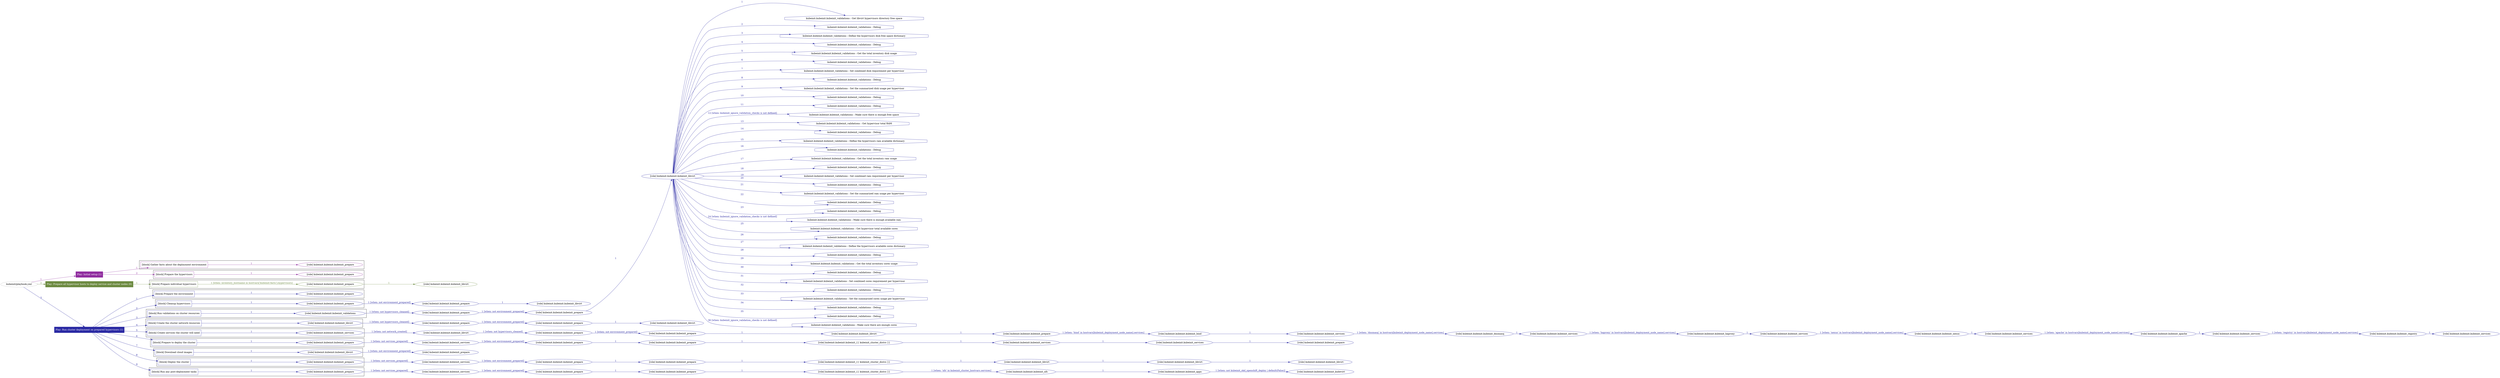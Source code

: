 digraph {
	graph [concentrate=true ordering=in rankdir=LR ratio=fill]
	edge [esep=5 sep=10]
	"kubeinit/playbook.yml" [id=root_node style=dotted]
	play_ddbe22f4 [label="Play: Initial setup (1)" color="#902d9f" fontcolor="#ffffff" id=play_ddbe22f4 shape=box style=filled tooltip=localhost]
	"kubeinit/playbook.yml" -> play_ddbe22f4 [label="1 " color="#902d9f" fontcolor="#902d9f" id=edge_c5a39435 labeltooltip="1 " tooltip="1 "]
	subgraph "kubeinit.kubeinit.kubeinit_prepare" {
		role_0479d3e9 [label="[role] kubeinit.kubeinit.kubeinit_prepare" color="#902d9f" id=role_0479d3e9 tooltip="kubeinit.kubeinit.kubeinit_prepare"]
	}
	subgraph "kubeinit.kubeinit.kubeinit_prepare" {
		role_c4d986cc [label="[role] kubeinit.kubeinit.kubeinit_prepare" color="#902d9f" id=role_c4d986cc tooltip="kubeinit.kubeinit.kubeinit_prepare"]
	}
	subgraph "Play: Initial setup (1)" {
		play_ddbe22f4 -> block_c013faeb [label=1 color="#902d9f" fontcolor="#902d9f" id=edge_ac11f142 labeltooltip=1 tooltip=1]
		subgraph cluster_block_c013faeb {
			block_c013faeb [label="[block] Gather facts about the deployment environment" color="#902d9f" id=block_c013faeb labeltooltip="Gather facts about the deployment environment" shape=box tooltip="Gather facts about the deployment environment"]
			block_c013faeb -> role_0479d3e9 [label="1 " color="#902d9f" fontcolor="#902d9f" id=edge_1fbe3978 labeltooltip="1 " tooltip="1 "]
		}
		play_ddbe22f4 -> block_fbc40815 [label=2 color="#902d9f" fontcolor="#902d9f" id=edge_ac7e61ac labeltooltip=2 tooltip=2]
		subgraph cluster_block_fbc40815 {
			block_fbc40815 [label="[block] Prepare the hypervisors" color="#902d9f" id=block_fbc40815 labeltooltip="Prepare the hypervisors" shape=box tooltip="Prepare the hypervisors"]
			block_fbc40815 -> role_c4d986cc [label="1 " color="#902d9f" fontcolor="#902d9f" id=edge_9887bf86 labeltooltip="1 " tooltip="1 "]
		}
	}
	play_37e011f8 [label="Play: Prepare all hypervisor hosts to deploy service and cluster nodes (0)" color="#6d8b41" fontcolor="#ffffff" id=play_37e011f8 shape=box style=filled tooltip="Play: Prepare all hypervisor hosts to deploy service and cluster nodes (0)"]
	"kubeinit/playbook.yml" -> play_37e011f8 [label="2 " color="#6d8b41" fontcolor="#6d8b41" id=edge_683810b8 labeltooltip="2 " tooltip="2 "]
	subgraph "kubeinit.kubeinit.kubeinit_libvirt" {
		role_4d0bcd9e [label="[role] kubeinit.kubeinit.kubeinit_libvirt" color="#6d8b41" id=role_4d0bcd9e tooltip="kubeinit.kubeinit.kubeinit_libvirt"]
	}
	subgraph "kubeinit.kubeinit.kubeinit_prepare" {
		role_94356545 [label="[role] kubeinit.kubeinit.kubeinit_prepare" color="#6d8b41" id=role_94356545 tooltip="kubeinit.kubeinit.kubeinit_prepare"]
		role_94356545 -> role_4d0bcd9e [label="1 " color="#6d8b41" fontcolor="#6d8b41" id=edge_468c1840 labeltooltip="1 " tooltip="1 "]
	}
	subgraph "Play: Prepare all hypervisor hosts to deploy service and cluster nodes (0)" {
		play_37e011f8 -> block_dc275b35 [label=1 color="#6d8b41" fontcolor="#6d8b41" id=edge_861cfb4d labeltooltip=1 tooltip=1]
		subgraph cluster_block_dc275b35 {
			block_dc275b35 [label="[block] Prepare individual hypervisors" color="#6d8b41" id=block_dc275b35 labeltooltip="Prepare individual hypervisors" shape=box tooltip="Prepare individual hypervisors"]
			block_dc275b35 -> role_94356545 [label="1 [when: inventory_hostname in hostvars['kubeinit-facts'].hypervisors]" color="#6d8b41" fontcolor="#6d8b41" id=edge_987e709e labeltooltip="1 [when: inventory_hostname in hostvars['kubeinit-facts'].hypervisors]" tooltip="1 [when: inventory_hostname in hostvars['kubeinit-facts'].hypervisors]"]
		}
	}
	play_f1387b6e [label="Play: Run cluster deployment on prepared hypervisors (1)" color="#2a29a3" fontcolor="#ffffff" id=play_f1387b6e shape=box style=filled tooltip=localhost]
	"kubeinit/playbook.yml" -> play_f1387b6e [label="3 " color="#2a29a3" fontcolor="#2a29a3" id=edge_3090c2a5 labeltooltip="3 " tooltip="3 "]
	subgraph "kubeinit.kubeinit.kubeinit_prepare" {
		role_366495df [label="[role] kubeinit.kubeinit.kubeinit_prepare" color="#2a29a3" id=role_366495df tooltip="kubeinit.kubeinit.kubeinit_prepare"]
	}
	subgraph "kubeinit.kubeinit.kubeinit_libvirt" {
		role_ade267cf [label="[role] kubeinit.kubeinit.kubeinit_libvirt" color="#2a29a3" id=role_ade267cf tooltip="kubeinit.kubeinit.kubeinit_libvirt"]
	}
	subgraph "kubeinit.kubeinit.kubeinit_prepare" {
		role_a7afc7a7 [label="[role] kubeinit.kubeinit.kubeinit_prepare" color="#2a29a3" id=role_a7afc7a7 tooltip="kubeinit.kubeinit.kubeinit_prepare"]
		role_a7afc7a7 -> role_ade267cf [label="1 " color="#2a29a3" fontcolor="#2a29a3" id=edge_65d27a53 labeltooltip="1 " tooltip="1 "]
	}
	subgraph "kubeinit.kubeinit.kubeinit_prepare" {
		role_61ed9ade [label="[role] kubeinit.kubeinit.kubeinit_prepare" color="#2a29a3" id=role_61ed9ade tooltip="kubeinit.kubeinit.kubeinit_prepare"]
		role_61ed9ade -> role_a7afc7a7 [label="1 [when: not environment_prepared]" color="#2a29a3" fontcolor="#2a29a3" id=edge_d7325128 labeltooltip="1 [when: not environment_prepared]" tooltip="1 [when: not environment_prepared]"]
	}
	subgraph "kubeinit.kubeinit.kubeinit_libvirt" {
		role_1c1e9a91 [label="[role] kubeinit.kubeinit.kubeinit_libvirt" color="#2a29a3" id=role_1c1e9a91 tooltip="kubeinit.kubeinit.kubeinit_libvirt"]
		task_7f988967 [label="kubeinit.kubeinit.kubeinit_validations : Get libvirt hypervisors directory free space" color="#2a29a3" id=task_7f988967 shape=octagon tooltip="kubeinit.kubeinit.kubeinit_validations : Get libvirt hypervisors directory free space"]
		role_1c1e9a91 -> task_7f988967 [label="1 " color="#2a29a3" fontcolor="#2a29a3" id=edge_9ca8d948 labeltooltip="1 " tooltip="1 "]
		task_9e322399 [label="kubeinit.kubeinit.kubeinit_validations : Debug" color="#2a29a3" id=task_9e322399 shape=octagon tooltip="kubeinit.kubeinit.kubeinit_validations : Debug"]
		role_1c1e9a91 -> task_9e322399 [label="2 " color="#2a29a3" fontcolor="#2a29a3" id=edge_43e54308 labeltooltip="2 " tooltip="2 "]
		task_de2b9370 [label="kubeinit.kubeinit.kubeinit_validations : Define the hypervisors disk free space dictionary" color="#2a29a3" id=task_de2b9370 shape=octagon tooltip="kubeinit.kubeinit.kubeinit_validations : Define the hypervisors disk free space dictionary"]
		role_1c1e9a91 -> task_de2b9370 [label="3 " color="#2a29a3" fontcolor="#2a29a3" id=edge_5f70d30f labeltooltip="3 " tooltip="3 "]
		task_0339a8d9 [label="kubeinit.kubeinit.kubeinit_validations : Debug" color="#2a29a3" id=task_0339a8d9 shape=octagon tooltip="kubeinit.kubeinit.kubeinit_validations : Debug"]
		role_1c1e9a91 -> task_0339a8d9 [label="4 " color="#2a29a3" fontcolor="#2a29a3" id=edge_e6118523 labeltooltip="4 " tooltip="4 "]
		task_6cfe7169 [label="kubeinit.kubeinit.kubeinit_validations : Get the total inventory disk usage" color="#2a29a3" id=task_6cfe7169 shape=octagon tooltip="kubeinit.kubeinit.kubeinit_validations : Get the total inventory disk usage"]
		role_1c1e9a91 -> task_6cfe7169 [label="5 " color="#2a29a3" fontcolor="#2a29a3" id=edge_30756e52 labeltooltip="5 " tooltip="5 "]
		task_e2ac15f9 [label="kubeinit.kubeinit.kubeinit_validations : Debug" color="#2a29a3" id=task_e2ac15f9 shape=octagon tooltip="kubeinit.kubeinit.kubeinit_validations : Debug"]
		role_1c1e9a91 -> task_e2ac15f9 [label="6 " color="#2a29a3" fontcolor="#2a29a3" id=edge_024ee41d labeltooltip="6 " tooltip="6 "]
		task_faff5f49 [label="kubeinit.kubeinit.kubeinit_validations : Set combined disk requirement per hypervisor" color="#2a29a3" id=task_faff5f49 shape=octagon tooltip="kubeinit.kubeinit.kubeinit_validations : Set combined disk requirement per hypervisor"]
		role_1c1e9a91 -> task_faff5f49 [label="7 " color="#2a29a3" fontcolor="#2a29a3" id=edge_bca384f0 labeltooltip="7 " tooltip="7 "]
		task_6dade38f [label="kubeinit.kubeinit.kubeinit_validations : Debug" color="#2a29a3" id=task_6dade38f shape=octagon tooltip="kubeinit.kubeinit.kubeinit_validations : Debug"]
		role_1c1e9a91 -> task_6dade38f [label="8 " color="#2a29a3" fontcolor="#2a29a3" id=edge_0ebc4649 labeltooltip="8 " tooltip="8 "]
		task_55be687b [label="kubeinit.kubeinit.kubeinit_validations : Set the summarized disk usage per hypervisor" color="#2a29a3" id=task_55be687b shape=octagon tooltip="kubeinit.kubeinit.kubeinit_validations : Set the summarized disk usage per hypervisor"]
		role_1c1e9a91 -> task_55be687b [label="9 " color="#2a29a3" fontcolor="#2a29a3" id=edge_b8b1772e labeltooltip="9 " tooltip="9 "]
		task_5c1861e9 [label="kubeinit.kubeinit.kubeinit_validations : Debug" color="#2a29a3" id=task_5c1861e9 shape=octagon tooltip="kubeinit.kubeinit.kubeinit_validations : Debug"]
		role_1c1e9a91 -> task_5c1861e9 [label="10 " color="#2a29a3" fontcolor="#2a29a3" id=edge_feada174 labeltooltip="10 " tooltip="10 "]
		task_fd49d936 [label="kubeinit.kubeinit.kubeinit_validations : Debug" color="#2a29a3" id=task_fd49d936 shape=octagon tooltip="kubeinit.kubeinit.kubeinit_validations : Debug"]
		role_1c1e9a91 -> task_fd49d936 [label="11 " color="#2a29a3" fontcolor="#2a29a3" id=edge_03d86c32 labeltooltip="11 " tooltip="11 "]
		task_ff5e4a8d [label="kubeinit.kubeinit.kubeinit_validations : Make sure there is enough free space" color="#2a29a3" id=task_ff5e4a8d shape=octagon tooltip="kubeinit.kubeinit.kubeinit_validations : Make sure there is enough free space"]
		role_1c1e9a91 -> task_ff5e4a8d [label="12 [when: kubeinit_ignore_validation_checks is not defined]" color="#2a29a3" fontcolor="#2a29a3" id=edge_9e85650f labeltooltip="12 [when: kubeinit_ignore_validation_checks is not defined]" tooltip="12 [when: kubeinit_ignore_validation_checks is not defined]"]
		task_58afba66 [label="kubeinit.kubeinit.kubeinit_validations : Get hypervisor total RAM" color="#2a29a3" id=task_58afba66 shape=octagon tooltip="kubeinit.kubeinit.kubeinit_validations : Get hypervisor total RAM"]
		role_1c1e9a91 -> task_58afba66 [label="13 " color="#2a29a3" fontcolor="#2a29a3" id=edge_b0e7c3bf labeltooltip="13 " tooltip="13 "]
		task_5a729ca9 [label="kubeinit.kubeinit.kubeinit_validations : Debug" color="#2a29a3" id=task_5a729ca9 shape=octagon tooltip="kubeinit.kubeinit.kubeinit_validations : Debug"]
		role_1c1e9a91 -> task_5a729ca9 [label="14 " color="#2a29a3" fontcolor="#2a29a3" id=edge_3109954f labeltooltip="14 " tooltip="14 "]
		task_f33813ac [label="kubeinit.kubeinit.kubeinit_validations : Define the hypervisors ram available dictionary" color="#2a29a3" id=task_f33813ac shape=octagon tooltip="kubeinit.kubeinit.kubeinit_validations : Define the hypervisors ram available dictionary"]
		role_1c1e9a91 -> task_f33813ac [label="15 " color="#2a29a3" fontcolor="#2a29a3" id=edge_36015da5 labeltooltip="15 " tooltip="15 "]
		task_f880e27d [label="kubeinit.kubeinit.kubeinit_validations : Debug" color="#2a29a3" id=task_f880e27d shape=octagon tooltip="kubeinit.kubeinit.kubeinit_validations : Debug"]
		role_1c1e9a91 -> task_f880e27d [label="16 " color="#2a29a3" fontcolor="#2a29a3" id=edge_38c93e79 labeltooltip="16 " tooltip="16 "]
		task_2e03a91e [label="kubeinit.kubeinit.kubeinit_validations : Get the total inventory ram usage" color="#2a29a3" id=task_2e03a91e shape=octagon tooltip="kubeinit.kubeinit.kubeinit_validations : Get the total inventory ram usage"]
		role_1c1e9a91 -> task_2e03a91e [label="17 " color="#2a29a3" fontcolor="#2a29a3" id=edge_86b529bf labeltooltip="17 " tooltip="17 "]
		task_aa54a0e0 [label="kubeinit.kubeinit.kubeinit_validations : Debug" color="#2a29a3" id=task_aa54a0e0 shape=octagon tooltip="kubeinit.kubeinit.kubeinit_validations : Debug"]
		role_1c1e9a91 -> task_aa54a0e0 [label="18 " color="#2a29a3" fontcolor="#2a29a3" id=edge_f9ddfa47 labeltooltip="18 " tooltip="18 "]
		task_21aee821 [label="kubeinit.kubeinit.kubeinit_validations : Set combined ram requirement per hypervisor" color="#2a29a3" id=task_21aee821 shape=octagon tooltip="kubeinit.kubeinit.kubeinit_validations : Set combined ram requirement per hypervisor"]
		role_1c1e9a91 -> task_21aee821 [label="19 " color="#2a29a3" fontcolor="#2a29a3" id=edge_de8706fe labeltooltip="19 " tooltip="19 "]
		task_c5a2e42f [label="kubeinit.kubeinit.kubeinit_validations : Debug" color="#2a29a3" id=task_c5a2e42f shape=octagon tooltip="kubeinit.kubeinit.kubeinit_validations : Debug"]
		role_1c1e9a91 -> task_c5a2e42f [label="20 " color="#2a29a3" fontcolor="#2a29a3" id=edge_dfda0ad1 labeltooltip="20 " tooltip="20 "]
		task_2a03f81b [label="kubeinit.kubeinit.kubeinit_validations : Set the summarized ram usage per hypervisor" color="#2a29a3" id=task_2a03f81b shape=octagon tooltip="kubeinit.kubeinit.kubeinit_validations : Set the summarized ram usage per hypervisor"]
		role_1c1e9a91 -> task_2a03f81b [label="21 " color="#2a29a3" fontcolor="#2a29a3" id=edge_24bbebda labeltooltip="21 " tooltip="21 "]
		task_aa5f52c8 [label="kubeinit.kubeinit.kubeinit_validations : Debug" color="#2a29a3" id=task_aa5f52c8 shape=octagon tooltip="kubeinit.kubeinit.kubeinit_validations : Debug"]
		role_1c1e9a91 -> task_aa5f52c8 [label="22 " color="#2a29a3" fontcolor="#2a29a3" id=edge_0a4ffb90 labeltooltip="22 " tooltip="22 "]
		task_b4bbb747 [label="kubeinit.kubeinit.kubeinit_validations : Debug" color="#2a29a3" id=task_b4bbb747 shape=octagon tooltip="kubeinit.kubeinit.kubeinit_validations : Debug"]
		role_1c1e9a91 -> task_b4bbb747 [label="23 " color="#2a29a3" fontcolor="#2a29a3" id=edge_032ab383 labeltooltip="23 " tooltip="23 "]
		task_e523d729 [label="kubeinit.kubeinit.kubeinit_validations : Make sure there is enough available ram" color="#2a29a3" id=task_e523d729 shape=octagon tooltip="kubeinit.kubeinit.kubeinit_validations : Make sure there is enough available ram"]
		role_1c1e9a91 -> task_e523d729 [label="24 [when: kubeinit_ignore_validation_checks is not defined]" color="#2a29a3" fontcolor="#2a29a3" id=edge_a3c2375a labeltooltip="24 [when: kubeinit_ignore_validation_checks is not defined]" tooltip="24 [when: kubeinit_ignore_validation_checks is not defined]"]
		task_be08e537 [label="kubeinit.kubeinit.kubeinit_validations : Get hypervisor total available cores" color="#2a29a3" id=task_be08e537 shape=octagon tooltip="kubeinit.kubeinit.kubeinit_validations : Get hypervisor total available cores"]
		role_1c1e9a91 -> task_be08e537 [label="25 " color="#2a29a3" fontcolor="#2a29a3" id=edge_587d29bf labeltooltip="25 " tooltip="25 "]
		task_623e92d9 [label="kubeinit.kubeinit.kubeinit_validations : Debug" color="#2a29a3" id=task_623e92d9 shape=octagon tooltip="kubeinit.kubeinit.kubeinit_validations : Debug"]
		role_1c1e9a91 -> task_623e92d9 [label="26 " color="#2a29a3" fontcolor="#2a29a3" id=edge_f60770ba labeltooltip="26 " tooltip="26 "]
		task_131af2c5 [label="kubeinit.kubeinit.kubeinit_validations : Define the hypervisors available cores dictionary" color="#2a29a3" id=task_131af2c5 shape=octagon tooltip="kubeinit.kubeinit.kubeinit_validations : Define the hypervisors available cores dictionary"]
		role_1c1e9a91 -> task_131af2c5 [label="27 " color="#2a29a3" fontcolor="#2a29a3" id=edge_282783aa labeltooltip="27 " tooltip="27 "]
		task_3a13d4a2 [label="kubeinit.kubeinit.kubeinit_validations : Debug" color="#2a29a3" id=task_3a13d4a2 shape=octagon tooltip="kubeinit.kubeinit.kubeinit_validations : Debug"]
		role_1c1e9a91 -> task_3a13d4a2 [label="28 " color="#2a29a3" fontcolor="#2a29a3" id=edge_15bfa58b labeltooltip="28 " tooltip="28 "]
		task_b6d18d4c [label="kubeinit.kubeinit.kubeinit_validations : Get the total inventory cores usage" color="#2a29a3" id=task_b6d18d4c shape=octagon tooltip="kubeinit.kubeinit.kubeinit_validations : Get the total inventory cores usage"]
		role_1c1e9a91 -> task_b6d18d4c [label="29 " color="#2a29a3" fontcolor="#2a29a3" id=edge_372de2a5 labeltooltip="29 " tooltip="29 "]
		task_85b02ccd [label="kubeinit.kubeinit.kubeinit_validations : Debug" color="#2a29a3" id=task_85b02ccd shape=octagon tooltip="kubeinit.kubeinit.kubeinit_validations : Debug"]
		role_1c1e9a91 -> task_85b02ccd [label="30 " color="#2a29a3" fontcolor="#2a29a3" id=edge_ad6c5f75 labeltooltip="30 " tooltip="30 "]
		task_14682d14 [label="kubeinit.kubeinit.kubeinit_validations : Set combined cores requirement per hypervisor" color="#2a29a3" id=task_14682d14 shape=octagon tooltip="kubeinit.kubeinit.kubeinit_validations : Set combined cores requirement per hypervisor"]
		role_1c1e9a91 -> task_14682d14 [label="31 " color="#2a29a3" fontcolor="#2a29a3" id=edge_83aff54d labeltooltip="31 " tooltip="31 "]
		task_8813bfb6 [label="kubeinit.kubeinit.kubeinit_validations : Debug" color="#2a29a3" id=task_8813bfb6 shape=octagon tooltip="kubeinit.kubeinit.kubeinit_validations : Debug"]
		role_1c1e9a91 -> task_8813bfb6 [label="32 " color="#2a29a3" fontcolor="#2a29a3" id=edge_336e2828 labeltooltip="32 " tooltip="32 "]
		task_274c426c [label="kubeinit.kubeinit.kubeinit_validations : Set the summarized cores usage per hypervisor" color="#2a29a3" id=task_274c426c shape=octagon tooltip="kubeinit.kubeinit.kubeinit_validations : Set the summarized cores usage per hypervisor"]
		role_1c1e9a91 -> task_274c426c [label="33 " color="#2a29a3" fontcolor="#2a29a3" id=edge_a80982f5 labeltooltip="33 " tooltip="33 "]
		task_89d3211b [label="kubeinit.kubeinit.kubeinit_validations : Debug" color="#2a29a3" id=task_89d3211b shape=octagon tooltip="kubeinit.kubeinit.kubeinit_validations : Debug"]
		role_1c1e9a91 -> task_89d3211b [label="34 " color="#2a29a3" fontcolor="#2a29a3" id=edge_712e9d81 labeltooltip="34 " tooltip="34 "]
		task_6d33d2ac [label="kubeinit.kubeinit.kubeinit_validations : Debug" color="#2a29a3" id=task_6d33d2ac shape=octagon tooltip="kubeinit.kubeinit.kubeinit_validations : Debug"]
		role_1c1e9a91 -> task_6d33d2ac [label="35 " color="#2a29a3" fontcolor="#2a29a3" id=edge_9027a664 labeltooltip="35 " tooltip="35 "]
		task_c940480d [label="kubeinit.kubeinit.kubeinit_validations : Make sure there are enough cores" color="#2a29a3" id=task_c940480d shape=octagon tooltip="kubeinit.kubeinit.kubeinit_validations : Make sure there are enough cores"]
		role_1c1e9a91 -> task_c940480d [label="36 [when: kubeinit_ignore_validation_checks is not defined]" color="#2a29a3" fontcolor="#2a29a3" id=edge_90b893b0 labeltooltip="36 [when: kubeinit_ignore_validation_checks is not defined]" tooltip="36 [when: kubeinit_ignore_validation_checks is not defined]"]
	}
	subgraph "kubeinit.kubeinit.kubeinit_prepare" {
		role_862d461f [label="[role] kubeinit.kubeinit.kubeinit_prepare" color="#2a29a3" id=role_862d461f tooltip="kubeinit.kubeinit.kubeinit_prepare"]
		role_862d461f -> role_1c1e9a91 [label="1 " color="#2a29a3" fontcolor="#2a29a3" id=edge_e92dc633 labeltooltip="1 " tooltip="1 "]
	}
	subgraph "kubeinit.kubeinit.kubeinit_prepare" {
		role_3f611ffd [label="[role] kubeinit.kubeinit.kubeinit_prepare" color="#2a29a3" id=role_3f611ffd tooltip="kubeinit.kubeinit.kubeinit_prepare"]
		role_3f611ffd -> role_862d461f [label="1 [when: not environment_prepared]" color="#2a29a3" fontcolor="#2a29a3" id=edge_72df71eb labeltooltip="1 [when: not environment_prepared]" tooltip="1 [when: not environment_prepared]"]
	}
	subgraph "kubeinit.kubeinit.kubeinit_validations" {
		role_c73a8d34 [label="[role] kubeinit.kubeinit.kubeinit_validations" color="#2a29a3" id=role_c73a8d34 tooltip="kubeinit.kubeinit.kubeinit_validations"]
		role_c73a8d34 -> role_3f611ffd [label="1 [when: not hypervisors_cleaned]" color="#2a29a3" fontcolor="#2a29a3" id=edge_04b6d284 labeltooltip="1 [when: not hypervisors_cleaned]" tooltip="1 [when: not hypervisors_cleaned]"]
	}
	subgraph "kubeinit.kubeinit.kubeinit_libvirt" {
		role_3d9e0ca1 [label="[role] kubeinit.kubeinit.kubeinit_libvirt" color="#2a29a3" id=role_3d9e0ca1 tooltip="kubeinit.kubeinit.kubeinit_libvirt"]
	}
	subgraph "kubeinit.kubeinit.kubeinit_prepare" {
		role_d2b9ba0b [label="[role] kubeinit.kubeinit.kubeinit_prepare" color="#2a29a3" id=role_d2b9ba0b tooltip="kubeinit.kubeinit.kubeinit_prepare"]
		role_d2b9ba0b -> role_3d9e0ca1 [label="1 " color="#2a29a3" fontcolor="#2a29a3" id=edge_c70dd0ab labeltooltip="1 " tooltip="1 "]
	}
	subgraph "kubeinit.kubeinit.kubeinit_prepare" {
		role_cf433338 [label="[role] kubeinit.kubeinit.kubeinit_prepare" color="#2a29a3" id=role_cf433338 tooltip="kubeinit.kubeinit.kubeinit_prepare"]
		role_cf433338 -> role_d2b9ba0b [label="1 [when: not environment_prepared]" color="#2a29a3" fontcolor="#2a29a3" id=edge_0a547463 labeltooltip="1 [when: not environment_prepared]" tooltip="1 [when: not environment_prepared]"]
	}
	subgraph "kubeinit.kubeinit.kubeinit_libvirt" {
		role_d411a5e6 [label="[role] kubeinit.kubeinit.kubeinit_libvirt" color="#2a29a3" id=role_d411a5e6 tooltip="kubeinit.kubeinit.kubeinit_libvirt"]
		role_d411a5e6 -> role_cf433338 [label="1 [when: not hypervisors_cleaned]" color="#2a29a3" fontcolor="#2a29a3" id=edge_ff9cde55 labeltooltip="1 [when: not hypervisors_cleaned]" tooltip="1 [when: not hypervisors_cleaned]"]
	}
	subgraph "kubeinit.kubeinit.kubeinit_services" {
		role_d32c1d4f [label="[role] kubeinit.kubeinit.kubeinit_services" color="#2a29a3" id=role_d32c1d4f tooltip="kubeinit.kubeinit.kubeinit_services"]
	}
	subgraph "kubeinit.kubeinit.kubeinit_registry" {
		role_33a558f2 [label="[role] kubeinit.kubeinit.kubeinit_registry" color="#2a29a3" id=role_33a558f2 tooltip="kubeinit.kubeinit.kubeinit_registry"]
		role_33a558f2 -> role_d32c1d4f [label="1 " color="#2a29a3" fontcolor="#2a29a3" id=edge_dae81e85 labeltooltip="1 " tooltip="1 "]
	}
	subgraph "kubeinit.kubeinit.kubeinit_services" {
		role_ea9916c0 [label="[role] kubeinit.kubeinit.kubeinit_services" color="#2a29a3" id=role_ea9916c0 tooltip="kubeinit.kubeinit.kubeinit_services"]
		role_ea9916c0 -> role_33a558f2 [label="1 [when: 'registry' in hostvars[kubeinit_deployment_node_name].services]" color="#2a29a3" fontcolor="#2a29a3" id=edge_13366327 labeltooltip="1 [when: 'registry' in hostvars[kubeinit_deployment_node_name].services]" tooltip="1 [when: 'registry' in hostvars[kubeinit_deployment_node_name].services]"]
	}
	subgraph "kubeinit.kubeinit.kubeinit_apache" {
		role_1ba6becd [label="[role] kubeinit.kubeinit.kubeinit_apache" color="#2a29a3" id=role_1ba6becd tooltip="kubeinit.kubeinit.kubeinit_apache"]
		role_1ba6becd -> role_ea9916c0 [label="1 " color="#2a29a3" fontcolor="#2a29a3" id=edge_5c43493b labeltooltip="1 " tooltip="1 "]
	}
	subgraph "kubeinit.kubeinit.kubeinit_services" {
		role_8192bbb2 [label="[role] kubeinit.kubeinit.kubeinit_services" color="#2a29a3" id=role_8192bbb2 tooltip="kubeinit.kubeinit.kubeinit_services"]
		role_8192bbb2 -> role_1ba6becd [label="1 [when: 'apache' in hostvars[kubeinit_deployment_node_name].services]" color="#2a29a3" fontcolor="#2a29a3" id=edge_99341863 labeltooltip="1 [when: 'apache' in hostvars[kubeinit_deployment_node_name].services]" tooltip="1 [when: 'apache' in hostvars[kubeinit_deployment_node_name].services]"]
	}
	subgraph "kubeinit.kubeinit.kubeinit_nexus" {
		role_d87d693f [label="[role] kubeinit.kubeinit.kubeinit_nexus" color="#2a29a3" id=role_d87d693f tooltip="kubeinit.kubeinit.kubeinit_nexus"]
		role_d87d693f -> role_8192bbb2 [label="1 " color="#2a29a3" fontcolor="#2a29a3" id=edge_661e5911 labeltooltip="1 " tooltip="1 "]
	}
	subgraph "kubeinit.kubeinit.kubeinit_services" {
		role_07873f51 [label="[role] kubeinit.kubeinit.kubeinit_services" color="#2a29a3" id=role_07873f51 tooltip="kubeinit.kubeinit.kubeinit_services"]
		role_07873f51 -> role_d87d693f [label="1 [when: 'nexus' in hostvars[kubeinit_deployment_node_name].services]" color="#2a29a3" fontcolor="#2a29a3" id=edge_ad26594f labeltooltip="1 [when: 'nexus' in hostvars[kubeinit_deployment_node_name].services]" tooltip="1 [when: 'nexus' in hostvars[kubeinit_deployment_node_name].services]"]
	}
	subgraph "kubeinit.kubeinit.kubeinit_haproxy" {
		role_8ced817b [label="[role] kubeinit.kubeinit.kubeinit_haproxy" color="#2a29a3" id=role_8ced817b tooltip="kubeinit.kubeinit.kubeinit_haproxy"]
		role_8ced817b -> role_07873f51 [label="1 " color="#2a29a3" fontcolor="#2a29a3" id=edge_d9100882 labeltooltip="1 " tooltip="1 "]
	}
	subgraph "kubeinit.kubeinit.kubeinit_services" {
		role_26174c1f [label="[role] kubeinit.kubeinit.kubeinit_services" color="#2a29a3" id=role_26174c1f tooltip="kubeinit.kubeinit.kubeinit_services"]
		role_26174c1f -> role_8ced817b [label="1 [when: 'haproxy' in hostvars[kubeinit_deployment_node_name].services]" color="#2a29a3" fontcolor="#2a29a3" id=edge_c2474a0f labeltooltip="1 [when: 'haproxy' in hostvars[kubeinit_deployment_node_name].services]" tooltip="1 [when: 'haproxy' in hostvars[kubeinit_deployment_node_name].services]"]
	}
	subgraph "kubeinit.kubeinit.kubeinit_dnsmasq" {
		role_468c4a04 [label="[role] kubeinit.kubeinit.kubeinit_dnsmasq" color="#2a29a3" id=role_468c4a04 tooltip="kubeinit.kubeinit.kubeinit_dnsmasq"]
		role_468c4a04 -> role_26174c1f [label="1 " color="#2a29a3" fontcolor="#2a29a3" id=edge_e44ab6a8 labeltooltip="1 " tooltip="1 "]
	}
	subgraph "kubeinit.kubeinit.kubeinit_services" {
		role_4d5f7644 [label="[role] kubeinit.kubeinit.kubeinit_services" color="#2a29a3" id=role_4d5f7644 tooltip="kubeinit.kubeinit.kubeinit_services"]
		role_4d5f7644 -> role_468c4a04 [label="1 [when: 'dnsmasq' in hostvars[kubeinit_deployment_node_name].services]" color="#2a29a3" fontcolor="#2a29a3" id=edge_91a33c47 labeltooltip="1 [when: 'dnsmasq' in hostvars[kubeinit_deployment_node_name].services]" tooltip="1 [when: 'dnsmasq' in hostvars[kubeinit_deployment_node_name].services]"]
	}
	subgraph "kubeinit.kubeinit.kubeinit_bind" {
		role_31656f1e [label="[role] kubeinit.kubeinit.kubeinit_bind" color="#2a29a3" id=role_31656f1e tooltip="kubeinit.kubeinit.kubeinit_bind"]
		role_31656f1e -> role_4d5f7644 [label="1 " color="#2a29a3" fontcolor="#2a29a3" id=edge_7d9bc9d2 labeltooltip="1 " tooltip="1 "]
	}
	subgraph "kubeinit.kubeinit.kubeinit_prepare" {
		role_0aa1f8da [label="[role] kubeinit.kubeinit.kubeinit_prepare" color="#2a29a3" id=role_0aa1f8da tooltip="kubeinit.kubeinit.kubeinit_prepare"]
		role_0aa1f8da -> role_31656f1e [label="1 [when: 'bind' in hostvars[kubeinit_deployment_node_name].services]" color="#2a29a3" fontcolor="#2a29a3" id=edge_4091fb48 labeltooltip="1 [when: 'bind' in hostvars[kubeinit_deployment_node_name].services]" tooltip="1 [when: 'bind' in hostvars[kubeinit_deployment_node_name].services]"]
	}
	subgraph "kubeinit.kubeinit.kubeinit_libvirt" {
		role_53f786e3 [label="[role] kubeinit.kubeinit.kubeinit_libvirt" color="#2a29a3" id=role_53f786e3 tooltip="kubeinit.kubeinit.kubeinit_libvirt"]
		role_53f786e3 -> role_0aa1f8da [label="1 " color="#2a29a3" fontcolor="#2a29a3" id=edge_175e0e8d labeltooltip="1 " tooltip="1 "]
	}
	subgraph "kubeinit.kubeinit.kubeinit_prepare" {
		role_ff422e5b [label="[role] kubeinit.kubeinit.kubeinit_prepare" color="#2a29a3" id=role_ff422e5b tooltip="kubeinit.kubeinit.kubeinit_prepare"]
		role_ff422e5b -> role_53f786e3 [label="1 " color="#2a29a3" fontcolor="#2a29a3" id=edge_6da0c1c6 labeltooltip="1 " tooltip="1 "]
	}
	subgraph "kubeinit.kubeinit.kubeinit_prepare" {
		role_01fbcccb [label="[role] kubeinit.kubeinit.kubeinit_prepare" color="#2a29a3" id=role_01fbcccb tooltip="kubeinit.kubeinit.kubeinit_prepare"]
		role_01fbcccb -> role_ff422e5b [label="1 [when: not environment_prepared]" color="#2a29a3" fontcolor="#2a29a3" id=edge_df75798f labeltooltip="1 [when: not environment_prepared]" tooltip="1 [when: not environment_prepared]"]
	}
	subgraph "kubeinit.kubeinit.kubeinit_libvirt" {
		role_a46b30e3 [label="[role] kubeinit.kubeinit.kubeinit_libvirt" color="#2a29a3" id=role_a46b30e3 tooltip="kubeinit.kubeinit.kubeinit_libvirt"]
		role_a46b30e3 -> role_01fbcccb [label="1 [when: not hypervisors_cleaned]" color="#2a29a3" fontcolor="#2a29a3" id=edge_a5914e2a labeltooltip="1 [when: not hypervisors_cleaned]" tooltip="1 [when: not hypervisors_cleaned]"]
	}
	subgraph "kubeinit.kubeinit.kubeinit_services" {
		role_cd6371e5 [label="[role] kubeinit.kubeinit.kubeinit_services" color="#2a29a3" id=role_cd6371e5 tooltip="kubeinit.kubeinit.kubeinit_services"]
		role_cd6371e5 -> role_a46b30e3 [label="1 [when: not network_created]" color="#2a29a3" fontcolor="#2a29a3" id=edge_4ac4c2b2 labeltooltip="1 [when: not network_created]" tooltip="1 [when: not network_created]"]
	}
	subgraph "kubeinit.kubeinit.kubeinit_prepare" {
		role_f775ef44 [label="[role] kubeinit.kubeinit.kubeinit_prepare" color="#2a29a3" id=role_f775ef44 tooltip="kubeinit.kubeinit.kubeinit_prepare"]
	}
	subgraph "kubeinit.kubeinit.kubeinit_services" {
		role_25aeaafa [label="[role] kubeinit.kubeinit.kubeinit_services" color="#2a29a3" id=role_25aeaafa tooltip="kubeinit.kubeinit.kubeinit_services"]
		role_25aeaafa -> role_f775ef44 [label="1 " color="#2a29a3" fontcolor="#2a29a3" id=edge_c401bb85 labeltooltip="1 " tooltip="1 "]
	}
	subgraph "kubeinit.kubeinit.kubeinit_services" {
		role_8c83838a [label="[role] kubeinit.kubeinit.kubeinit_services" color="#2a29a3" id=role_8c83838a tooltip="kubeinit.kubeinit.kubeinit_services"]
		role_8c83838a -> role_25aeaafa [label="1 " color="#2a29a3" fontcolor="#2a29a3" id=edge_9fca8d6b labeltooltip="1 " tooltip="1 "]
	}
	subgraph "kubeinit.kubeinit.kubeinit_{{ kubeinit_cluster_distro }}" {
		role_bdd00dbf [label="[role] kubeinit.kubeinit.kubeinit_{{ kubeinit_cluster_distro }}" color="#2a29a3" id=role_bdd00dbf tooltip="kubeinit.kubeinit.kubeinit_{{ kubeinit_cluster_distro }}"]
		role_bdd00dbf -> role_8c83838a [label="1 " color="#2a29a3" fontcolor="#2a29a3" id=edge_69e27c2b labeltooltip="1 " tooltip="1 "]
	}
	subgraph "kubeinit.kubeinit.kubeinit_prepare" {
		role_cfe6a14c [label="[role] kubeinit.kubeinit.kubeinit_prepare" color="#2a29a3" id=role_cfe6a14c tooltip="kubeinit.kubeinit.kubeinit_prepare"]
		role_cfe6a14c -> role_bdd00dbf [label="1 " color="#2a29a3" fontcolor="#2a29a3" id=edge_c353d6f2 labeltooltip="1 " tooltip="1 "]
	}
	subgraph "kubeinit.kubeinit.kubeinit_prepare" {
		role_819abc50 [label="[role] kubeinit.kubeinit.kubeinit_prepare" color="#2a29a3" id=role_819abc50 tooltip="kubeinit.kubeinit.kubeinit_prepare"]
		role_819abc50 -> role_cfe6a14c [label="1 " color="#2a29a3" fontcolor="#2a29a3" id=edge_7839e2ca labeltooltip="1 " tooltip="1 "]
	}
	subgraph "kubeinit.kubeinit.kubeinit_services" {
		role_ef5aad52 [label="[role] kubeinit.kubeinit.kubeinit_services" color="#2a29a3" id=role_ef5aad52 tooltip="kubeinit.kubeinit.kubeinit_services"]
		role_ef5aad52 -> role_819abc50 [label="1 [when: not environment_prepared]" color="#2a29a3" fontcolor="#2a29a3" id=edge_83b90a39 labeltooltip="1 [when: not environment_prepared]" tooltip="1 [when: not environment_prepared]"]
	}
	subgraph "kubeinit.kubeinit.kubeinit_prepare" {
		role_b29dd29e [label="[role] kubeinit.kubeinit.kubeinit_prepare" color="#2a29a3" id=role_b29dd29e tooltip="kubeinit.kubeinit.kubeinit_prepare"]
		role_b29dd29e -> role_ef5aad52 [label="1 [when: not services_prepared]" color="#2a29a3" fontcolor="#2a29a3" id=edge_15e7e8c6 labeltooltip="1 [when: not services_prepared]" tooltip="1 [when: not services_prepared]"]
	}
	subgraph "kubeinit.kubeinit.kubeinit_prepare" {
		role_762ebc99 [label="[role] kubeinit.kubeinit.kubeinit_prepare" color="#2a29a3" id=role_762ebc99 tooltip="kubeinit.kubeinit.kubeinit_prepare"]
	}
	subgraph "kubeinit.kubeinit.kubeinit_libvirt" {
		role_e648ea48 [label="[role] kubeinit.kubeinit.kubeinit_libvirt" color="#2a29a3" id=role_e648ea48 tooltip="kubeinit.kubeinit.kubeinit_libvirt"]
		role_e648ea48 -> role_762ebc99 [label="1 [when: not environment_prepared]" color="#2a29a3" fontcolor="#2a29a3" id=edge_aa988d83 labeltooltip="1 [when: not environment_prepared]" tooltip="1 [when: not environment_prepared]"]
	}
	subgraph "kubeinit.kubeinit.kubeinit_libvirt" {
		role_bad84b92 [label="[role] kubeinit.kubeinit.kubeinit_libvirt" color="#2a29a3" id=role_bad84b92 tooltip="kubeinit.kubeinit.kubeinit_libvirt"]
	}
	subgraph "kubeinit.kubeinit.kubeinit_libvirt" {
		role_65e8de00 [label="[role] kubeinit.kubeinit.kubeinit_libvirt" color="#2a29a3" id=role_65e8de00 tooltip="kubeinit.kubeinit.kubeinit_libvirt"]
		role_65e8de00 -> role_bad84b92 [label="1 " color="#2a29a3" fontcolor="#2a29a3" id=edge_4ae77031 labeltooltip="1 " tooltip="1 "]
	}
	subgraph "kubeinit.kubeinit.kubeinit_libvirt" {
		role_3481187b [label="[role] kubeinit.kubeinit.kubeinit_libvirt" color="#2a29a3" id=role_3481187b tooltip="kubeinit.kubeinit.kubeinit_libvirt"]
		role_3481187b -> role_65e8de00 [label="1 " color="#2a29a3" fontcolor="#2a29a3" id=edge_cb15798d labeltooltip="1 " tooltip="1 "]
	}
	subgraph "kubeinit.kubeinit.kubeinit_{{ kubeinit_cluster_distro }}" {
		role_6083ef9e [label="[role] kubeinit.kubeinit.kubeinit_{{ kubeinit_cluster_distro }}" color="#2a29a3" id=role_6083ef9e tooltip="kubeinit.kubeinit.kubeinit_{{ kubeinit_cluster_distro }}"]
		role_6083ef9e -> role_3481187b [label="1 " color="#2a29a3" fontcolor="#2a29a3" id=edge_86938512 labeltooltip="1 " tooltip="1 "]
	}
	subgraph "kubeinit.kubeinit.kubeinit_prepare" {
		role_c563f38a [label="[role] kubeinit.kubeinit.kubeinit_prepare" color="#2a29a3" id=role_c563f38a tooltip="kubeinit.kubeinit.kubeinit_prepare"]
		role_c563f38a -> role_6083ef9e [label="1 " color="#2a29a3" fontcolor="#2a29a3" id=edge_9b4a6731 labeltooltip="1 " tooltip="1 "]
	}
	subgraph "kubeinit.kubeinit.kubeinit_prepare" {
		role_7d38dc92 [label="[role] kubeinit.kubeinit.kubeinit_prepare" color="#2a29a3" id=role_7d38dc92 tooltip="kubeinit.kubeinit.kubeinit_prepare"]
		role_7d38dc92 -> role_c563f38a [label="1 " color="#2a29a3" fontcolor="#2a29a3" id=edge_2f88fd84 labeltooltip="1 " tooltip="1 "]
	}
	subgraph "kubeinit.kubeinit.kubeinit_services" {
		role_309b4ec9 [label="[role] kubeinit.kubeinit.kubeinit_services" color="#2a29a3" id=role_309b4ec9 tooltip="kubeinit.kubeinit.kubeinit_services"]
		role_309b4ec9 -> role_7d38dc92 [label="1 [when: not environment_prepared]" color="#2a29a3" fontcolor="#2a29a3" id=edge_24289356 labeltooltip="1 [when: not environment_prepared]" tooltip="1 [when: not environment_prepared]"]
	}
	subgraph "kubeinit.kubeinit.kubeinit_prepare" {
		role_93eddfa9 [label="[role] kubeinit.kubeinit.kubeinit_prepare" color="#2a29a3" id=role_93eddfa9 tooltip="kubeinit.kubeinit.kubeinit_prepare"]
		role_93eddfa9 -> role_309b4ec9 [label="1 [when: not services_prepared]" color="#2a29a3" fontcolor="#2a29a3" id=edge_543ac24b labeltooltip="1 [when: not services_prepared]" tooltip="1 [when: not services_prepared]"]
	}
	subgraph "kubeinit.kubeinit.kubeinit_kubevirt" {
		role_0763b6a3 [label="[role] kubeinit.kubeinit.kubeinit_kubevirt" color="#2a29a3" id=role_0763b6a3 tooltip="kubeinit.kubeinit.kubeinit_kubevirt"]
	}
	subgraph "kubeinit.kubeinit.kubeinit_apps" {
		role_b0b7da8e [label="[role] kubeinit.kubeinit.kubeinit_apps" color="#2a29a3" id=role_b0b7da8e tooltip="kubeinit.kubeinit.kubeinit_apps"]
		role_b0b7da8e -> role_0763b6a3 [label="1 [when: not kubeinit_okd_openshift_deploy | default(False)]" color="#2a29a3" fontcolor="#2a29a3" id=edge_c86056dd labeltooltip="1 [when: not kubeinit_okd_openshift_deploy | default(False)]" tooltip="1 [when: not kubeinit_okd_openshift_deploy | default(False)]"]
	}
	subgraph "kubeinit.kubeinit.kubeinit_nfs" {
		role_94be510c [label="[role] kubeinit.kubeinit.kubeinit_nfs" color="#2a29a3" id=role_94be510c tooltip="kubeinit.kubeinit.kubeinit_nfs"]
		role_94be510c -> role_b0b7da8e [label="1 " color="#2a29a3" fontcolor="#2a29a3" id=edge_cdd4951f labeltooltip="1 " tooltip="1 "]
	}
	subgraph "kubeinit.kubeinit.kubeinit_{{ kubeinit_cluster_distro }}" {
		role_d19c62ea [label="[role] kubeinit.kubeinit.kubeinit_{{ kubeinit_cluster_distro }}" color="#2a29a3" id=role_d19c62ea tooltip="kubeinit.kubeinit.kubeinit_{{ kubeinit_cluster_distro }}"]
		role_d19c62ea -> role_94be510c [label="1 [when: 'nfs' in kubeinit_cluster_hostvars.services]" color="#2a29a3" fontcolor="#2a29a3" id=edge_3dd15ba7 labeltooltip="1 [when: 'nfs' in kubeinit_cluster_hostvars.services]" tooltip="1 [when: 'nfs' in kubeinit_cluster_hostvars.services]"]
	}
	subgraph "kubeinit.kubeinit.kubeinit_prepare" {
		role_3f86875a [label="[role] kubeinit.kubeinit.kubeinit_prepare" color="#2a29a3" id=role_3f86875a tooltip="kubeinit.kubeinit.kubeinit_prepare"]
		role_3f86875a -> role_d19c62ea [label="1 " color="#2a29a3" fontcolor="#2a29a3" id=edge_3d633633 labeltooltip="1 " tooltip="1 "]
	}
	subgraph "kubeinit.kubeinit.kubeinit_prepare" {
		role_de6b6818 [label="[role] kubeinit.kubeinit.kubeinit_prepare" color="#2a29a3" id=role_de6b6818 tooltip="kubeinit.kubeinit.kubeinit_prepare"]
		role_de6b6818 -> role_3f86875a [label="1 " color="#2a29a3" fontcolor="#2a29a3" id=edge_cfae9e8e labeltooltip="1 " tooltip="1 "]
	}
	subgraph "kubeinit.kubeinit.kubeinit_services" {
		role_11df82a7 [label="[role] kubeinit.kubeinit.kubeinit_services" color="#2a29a3" id=role_11df82a7 tooltip="kubeinit.kubeinit.kubeinit_services"]
		role_11df82a7 -> role_de6b6818 [label="1 [when: not environment_prepared]" color="#2a29a3" fontcolor="#2a29a3" id=edge_f2c04f9c labeltooltip="1 [when: not environment_prepared]" tooltip="1 [when: not environment_prepared]"]
	}
	subgraph "kubeinit.kubeinit.kubeinit_prepare" {
		role_86b875cb [label="[role] kubeinit.kubeinit.kubeinit_prepare" color="#2a29a3" id=role_86b875cb tooltip="kubeinit.kubeinit.kubeinit_prepare"]
		role_86b875cb -> role_11df82a7 [label="1 [when: not services_prepared]" color="#2a29a3" fontcolor="#2a29a3" id=edge_d0baadde labeltooltip="1 [when: not services_prepared]" tooltip="1 [when: not services_prepared]"]
	}
	subgraph "Play: Run cluster deployment on prepared hypervisors (1)" {
		play_f1387b6e -> block_d5dcb0dc [label=1 color="#2a29a3" fontcolor="#2a29a3" id=edge_be0a604a labeltooltip=1 tooltip=1]
		subgraph cluster_block_d5dcb0dc {
			block_d5dcb0dc [label="[block] Prepare the environment" color="#2a29a3" id=block_d5dcb0dc labeltooltip="Prepare the environment" shape=box tooltip="Prepare the environment"]
			block_d5dcb0dc -> role_366495df [label="1 " color="#2a29a3" fontcolor="#2a29a3" id=edge_228f7651 labeltooltip="1 " tooltip="1 "]
		}
		play_f1387b6e -> block_72eeb18d [label=2 color="#2a29a3" fontcolor="#2a29a3" id=edge_6d5c50fb labeltooltip=2 tooltip=2]
		subgraph cluster_block_72eeb18d {
			block_72eeb18d [label="[block] Cleanup hypervisors" color="#2a29a3" id=block_72eeb18d labeltooltip="Cleanup hypervisors" shape=box tooltip="Cleanup hypervisors"]
			block_72eeb18d -> role_61ed9ade [label="1 " color="#2a29a3" fontcolor="#2a29a3" id=edge_98ec4739 labeltooltip="1 " tooltip="1 "]
		}
		play_f1387b6e -> block_d832409d [label=3 color="#2a29a3" fontcolor="#2a29a3" id=edge_eabb0d51 labeltooltip=3 tooltip=3]
		subgraph cluster_block_d832409d {
			block_d832409d [label="[block] Run validations on cluster resources" color="#2a29a3" id=block_d832409d labeltooltip="Run validations on cluster resources" shape=box tooltip="Run validations on cluster resources"]
			block_d832409d -> role_c73a8d34 [label="1 " color="#2a29a3" fontcolor="#2a29a3" id=edge_40fe17c1 labeltooltip="1 " tooltip="1 "]
		}
		play_f1387b6e -> block_3f039bbb [label=4 color="#2a29a3" fontcolor="#2a29a3" id=edge_e59f9d57 labeltooltip=4 tooltip=4]
		subgraph cluster_block_3f039bbb {
			block_3f039bbb [label="[block] Create the cluster network resources" color="#2a29a3" id=block_3f039bbb labeltooltip="Create the cluster network resources" shape=box tooltip="Create the cluster network resources"]
			block_3f039bbb -> role_d411a5e6 [label="1 " color="#2a29a3" fontcolor="#2a29a3" id=edge_df279c36 labeltooltip="1 " tooltip="1 "]
		}
		play_f1387b6e -> block_b1cd2471 [label=5 color="#2a29a3" fontcolor="#2a29a3" id=edge_3ee19987 labeltooltip=5 tooltip=5]
		subgraph cluster_block_b1cd2471 {
			block_b1cd2471 [label="[block] Create services the cluster will need" color="#2a29a3" id=block_b1cd2471 labeltooltip="Create services the cluster will need" shape=box tooltip="Create services the cluster will need"]
			block_b1cd2471 -> role_cd6371e5 [label="1 " color="#2a29a3" fontcolor="#2a29a3" id=edge_e7a35e8f labeltooltip="1 " tooltip="1 "]
		}
		play_f1387b6e -> block_86a7b2aa [label=6 color="#2a29a3" fontcolor="#2a29a3" id=edge_d616a69c labeltooltip=6 tooltip=6]
		subgraph cluster_block_86a7b2aa {
			block_86a7b2aa [label="[block] Prepare to deploy the cluster" color="#2a29a3" id=block_86a7b2aa labeltooltip="Prepare to deploy the cluster" shape=box tooltip="Prepare to deploy the cluster"]
			block_86a7b2aa -> role_b29dd29e [label="1 " color="#2a29a3" fontcolor="#2a29a3" id=edge_e7e89ecb labeltooltip="1 " tooltip="1 "]
		}
		play_f1387b6e -> block_94a45f68 [label=7 color="#2a29a3" fontcolor="#2a29a3" id=edge_cec2c4c2 labeltooltip=7 tooltip=7]
		subgraph cluster_block_94a45f68 {
			block_94a45f68 [label="[block] Download cloud images" color="#2a29a3" id=block_94a45f68 labeltooltip="Download cloud images" shape=box tooltip="Download cloud images"]
			block_94a45f68 -> role_e648ea48 [label="1 " color="#2a29a3" fontcolor="#2a29a3" id=edge_d767649d labeltooltip="1 " tooltip="1 "]
		}
		play_f1387b6e -> block_3825efa3 [label=8 color="#2a29a3" fontcolor="#2a29a3" id=edge_2e087fd4 labeltooltip=8 tooltip=8]
		subgraph cluster_block_3825efa3 {
			block_3825efa3 [label="[block] Deploy the cluster" color="#2a29a3" id=block_3825efa3 labeltooltip="Deploy the cluster" shape=box tooltip="Deploy the cluster"]
			block_3825efa3 -> role_93eddfa9 [label="1 " color="#2a29a3" fontcolor="#2a29a3" id=edge_a31a1fbc labeltooltip="1 " tooltip="1 "]
		}
		play_f1387b6e -> block_25494321 [label=9 color="#2a29a3" fontcolor="#2a29a3" id=edge_05b2124e labeltooltip=9 tooltip=9]
		subgraph cluster_block_25494321 {
			block_25494321 [label="[block] Run any post-deployment tasks" color="#2a29a3" id=block_25494321 labeltooltip="Run any post-deployment tasks" shape=box tooltip="Run any post-deployment tasks"]
			block_25494321 -> role_86b875cb [label="1 " color="#2a29a3" fontcolor="#2a29a3" id=edge_757e3f00 labeltooltip="1 " tooltip="1 "]
		}
	}
}
